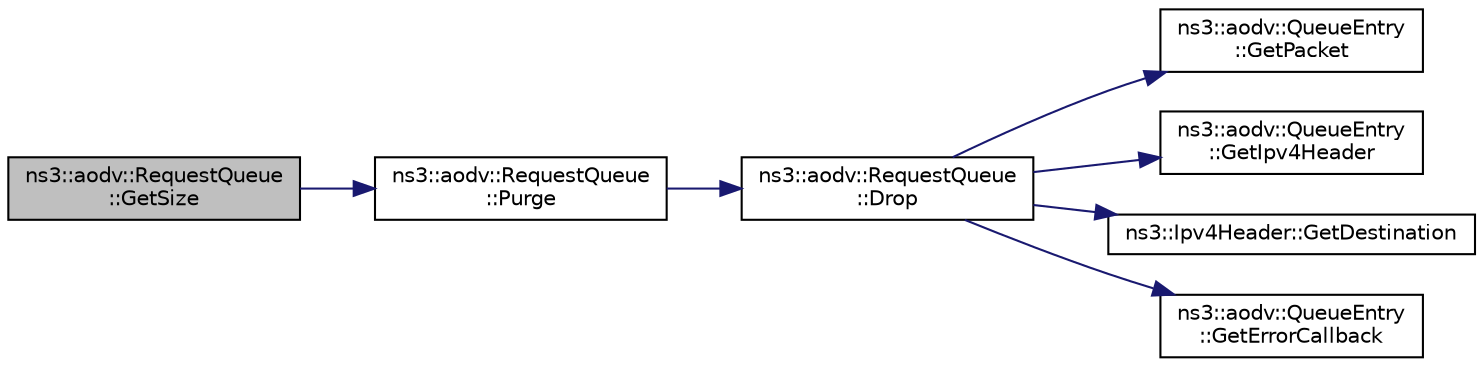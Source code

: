 digraph "ns3::aodv::RequestQueue::GetSize"
{
  edge [fontname="Helvetica",fontsize="10",labelfontname="Helvetica",labelfontsize="10"];
  node [fontname="Helvetica",fontsize="10",shape=record];
  rankdir="LR";
  Node1 [label="ns3::aodv::RequestQueue\l::GetSize",height=0.2,width=0.4,color="black", fillcolor="grey75", style="filled", fontcolor="black"];
  Node1 -> Node2 [color="midnightblue",fontsize="10",style="solid"];
  Node2 [label="ns3::aodv::RequestQueue\l::Purge",height=0.2,width=0.4,color="black", fillcolor="white", style="filled",URL="$d9/dc0/classns3_1_1aodv_1_1RequestQueue.html#a6ed74cff072d572de14a87a5aaef2831",tooltip="Remove all expired entries. "];
  Node2 -> Node3 [color="midnightblue",fontsize="10",style="solid"];
  Node3 [label="ns3::aodv::RequestQueue\l::Drop",height=0.2,width=0.4,color="black", fillcolor="white", style="filled",URL="$d9/dc0/classns3_1_1aodv_1_1RequestQueue.html#af39cbe0d1f9ed4cbe14355b6a3b594e6",tooltip="Notify that packet is dropped from queue by timeout. "];
  Node3 -> Node4 [color="midnightblue",fontsize="10",style="solid"];
  Node4 [label="ns3::aodv::QueueEntry\l::GetPacket",height=0.2,width=0.4,color="black", fillcolor="white", style="filled",URL="$df/da1/classns3_1_1aodv_1_1QueueEntry.html#a2c36e5c3017c7fba3c695e08fd681497"];
  Node3 -> Node5 [color="midnightblue",fontsize="10",style="solid"];
  Node5 [label="ns3::aodv::QueueEntry\l::GetIpv4Header",height=0.2,width=0.4,color="black", fillcolor="white", style="filled",URL="$df/da1/classns3_1_1aodv_1_1QueueEntry.html#a0ec60aa6b1d7c7835bafc664da7efb12"];
  Node3 -> Node6 [color="midnightblue",fontsize="10",style="solid"];
  Node6 [label="ns3::Ipv4Header::GetDestination",height=0.2,width=0.4,color="black", fillcolor="white", style="filled",URL="$d9/df1/classns3_1_1Ipv4Header.html#a6723c42237bab47f74dd3a0123a9c6d1"];
  Node3 -> Node7 [color="midnightblue",fontsize="10",style="solid"];
  Node7 [label="ns3::aodv::QueueEntry\l::GetErrorCallback",height=0.2,width=0.4,color="black", fillcolor="white", style="filled",URL="$df/da1/classns3_1_1aodv_1_1QueueEntry.html#a2ec684a0c90d33969d549a52cd434e59"];
}
